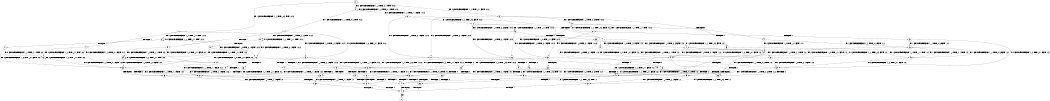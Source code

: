 digraph BCG {
size = "7, 10.5";
center = TRUE;
node [shape = circle];
0 [peripheries = 2];
0 -> 1 [label = "EX !1 !ATOMIC_EXCH_BRANCH (1, +1, TRUE, +0, 3, TRUE) !:0:1:2:"];
0 -> 2 [label = "EX !2 !ATOMIC_EXCH_BRANCH (1, +0, TRUE, +0, 1, TRUE) !:0:1:2:"];
0 -> 3 [label = "EX !0 !ATOMIC_EXCH_BRANCH (1, +1, TRUE, +1, 1, FALSE) !:0:1:2:"];
1 -> 4 [label = "TERMINATE !1"];
1 -> 5 [label = "EX !2 !ATOMIC_EXCH_BRANCH (1, +0, TRUE, +0, 1, FALSE) !:0:1:2:"];
1 -> 6 [label = "EX !0 !ATOMIC_EXCH_BRANCH (1, +1, TRUE, +1, 1, TRUE) !:0:1:2:"];
2 -> 7 [label = "EX !1 !ATOMIC_EXCH_BRANCH (1, +1, TRUE, +0, 3, TRUE) !:0:1:2:"];
2 -> 8 [label = "EX !0 !ATOMIC_EXCH_BRANCH (1, +1, TRUE, +1, 1, FALSE) !:0:1:2:"];
2 -> 2 [label = "EX !2 !ATOMIC_EXCH_BRANCH (1, +0, TRUE, +0, 1, TRUE) !:0:1:2:"];
3 -> 9 [label = "TERMINATE !0"];
3 -> 10 [label = "EX !1 !ATOMIC_EXCH_BRANCH (1, +1, TRUE, +0, 3, FALSE) !:0:1:2:"];
3 -> 11 [label = "EX !2 !ATOMIC_EXCH_BRANCH (1, +0, TRUE, +0, 1, FALSE) !:0:1:2:"];
4 -> 12 [label = "EX !2 !ATOMIC_EXCH_BRANCH (1, +0, TRUE, +0, 1, FALSE) !:0:2:"];
4 -> 13 [label = "EX !0 !ATOMIC_EXCH_BRANCH (1, +1, TRUE, +1, 1, TRUE) !:0:2:"];
5 -> 14 [label = "TERMINATE !1"];
5 -> 15 [label = "TERMINATE !2"];
5 -> 16 [label = "EX !0 !ATOMIC_EXCH_BRANCH (1, +1, TRUE, +1, 1, FALSE) !:0:1:2:"];
6 -> 17 [label = "TERMINATE !1"];
6 -> 18 [label = "EX !2 !ATOMIC_EXCH_BRANCH (1, +0, TRUE, +0, 1, FALSE) !:0:1:2:"];
6 -> 6 [label = "EX !0 !ATOMIC_EXCH_BRANCH (1, +1, TRUE, +1, 1, TRUE) !:0:1:2:"];
7 -> 19 [label = "TERMINATE !1"];
7 -> 20 [label = "EX !0 !ATOMIC_EXCH_BRANCH (1, +1, TRUE, +1, 1, TRUE) !:0:1:2:"];
7 -> 5 [label = "EX !2 !ATOMIC_EXCH_BRANCH (1, +0, TRUE, +0, 1, FALSE) !:0:1:2:"];
8 -> 21 [label = "TERMINATE !0"];
8 -> 22 [label = "EX !1 !ATOMIC_EXCH_BRANCH (1, +1, TRUE, +0, 3, FALSE) !:0:1:2:"];
8 -> 11 [label = "EX !2 !ATOMIC_EXCH_BRANCH (1, +0, TRUE, +0, 1, FALSE) !:0:1:2:"];
9 -> 23 [label = "EX !1 !ATOMIC_EXCH_BRANCH (1, +1, TRUE, +0, 3, FALSE) !:1:2:"];
9 -> 24 [label = "EX !2 !ATOMIC_EXCH_BRANCH (1, +0, TRUE, +0, 1, FALSE) !:1:2:"];
10 -> 25 [label = "TERMINATE !0"];
10 -> 26 [label = "EX !2 !ATOMIC_EXCH_BRANCH (1, +0, TRUE, +0, 1, FALSE) !:0:1:2:"];
10 -> 27 [label = "EX !1 !ATOMIC_EXCH_BRANCH (1, +1, TRUE, +1, 1, TRUE) !:0:1:2:"];
11 -> 28 [label = "TERMINATE !2"];
11 -> 29 [label = "TERMINATE !0"];
11 -> 16 [label = "EX !1 !ATOMIC_EXCH_BRANCH (1, +1, TRUE, +0, 3, TRUE) !:0:1:2:"];
12 -> 30 [label = "TERMINATE !2"];
12 -> 31 [label = "EX !0 !ATOMIC_EXCH_BRANCH (1, +1, TRUE, +1, 1, FALSE) !:0:2:"];
13 -> 32 [label = "EX !2 !ATOMIC_EXCH_BRANCH (1, +0, TRUE, +0, 1, FALSE) !:0:2:"];
13 -> 13 [label = "EX !0 !ATOMIC_EXCH_BRANCH (1, +1, TRUE, +1, 1, TRUE) !:0:2:"];
14 -> 30 [label = "TERMINATE !2"];
14 -> 31 [label = "EX !0 !ATOMIC_EXCH_BRANCH (1, +1, TRUE, +1, 1, FALSE) !:0:2:"];
15 -> 30 [label = "TERMINATE !1"];
15 -> 33 [label = "EX !0 !ATOMIC_EXCH_BRANCH (1, +1, TRUE, +1, 1, FALSE) !:0:1:"];
16 -> 34 [label = "TERMINATE !1"];
16 -> 35 [label = "TERMINATE !2"];
16 -> 36 [label = "TERMINATE !0"];
17 -> 32 [label = "EX !2 !ATOMIC_EXCH_BRANCH (1, +0, TRUE, +0, 1, FALSE) !:0:2:"];
17 -> 13 [label = "EX !0 !ATOMIC_EXCH_BRANCH (1, +1, TRUE, +1, 1, TRUE) !:0:2:"];
18 -> 37 [label = "TERMINATE !1"];
18 -> 38 [label = "TERMINATE !2"];
18 -> 16 [label = "EX !0 !ATOMIC_EXCH_BRANCH (1, +1, TRUE, +1, 1, FALSE) !:0:1:2:"];
19 -> 39 [label = "EX !0 !ATOMIC_EXCH_BRANCH (1, +1, TRUE, +1, 1, TRUE) !:0:2:"];
19 -> 12 [label = "EX !2 !ATOMIC_EXCH_BRANCH (1, +0, TRUE, +0, 1, FALSE) !:0:2:"];
20 -> 40 [label = "TERMINATE !1"];
20 -> 18 [label = "EX !2 !ATOMIC_EXCH_BRANCH (1, +0, TRUE, +0, 1, FALSE) !:0:1:2:"];
20 -> 20 [label = "EX !0 !ATOMIC_EXCH_BRANCH (1, +1, TRUE, +1, 1, TRUE) !:0:1:2:"];
21 -> 41 [label = "EX !1 !ATOMIC_EXCH_BRANCH (1, +1, TRUE, +0, 3, FALSE) !:1:2:"];
21 -> 24 [label = "EX !2 !ATOMIC_EXCH_BRANCH (1, +0, TRUE, +0, 1, FALSE) !:1:2:"];
22 -> 42 [label = "TERMINATE !0"];
22 -> 26 [label = "EX !2 !ATOMIC_EXCH_BRANCH (1, +0, TRUE, +0, 1, FALSE) !:0:1:2:"];
22 -> 43 [label = "EX !1 !ATOMIC_EXCH_BRANCH (1, +1, TRUE, +1, 1, TRUE) !:0:1:2:"];
23 -> 44 [label = "EX !2 !ATOMIC_EXCH_BRANCH (1, +0, TRUE, +0, 1, FALSE) !:1:2:"];
23 -> 45 [label = "EX !1 !ATOMIC_EXCH_BRANCH (1, +1, TRUE, +1, 1, TRUE) !:1:2:"];
24 -> 46 [label = "TERMINATE !2"];
24 -> 47 [label = "EX !1 !ATOMIC_EXCH_BRANCH (1, +1, TRUE, +0, 3, TRUE) !:1:2:"];
25 -> 44 [label = "EX !2 !ATOMIC_EXCH_BRANCH (1, +0, TRUE, +0, 1, FALSE) !:1:2:"];
25 -> 45 [label = "EX !1 !ATOMIC_EXCH_BRANCH (1, +1, TRUE, +1, 1, TRUE) !:1:2:"];
26 -> 48 [label = "TERMINATE !2"];
26 -> 49 [label = "TERMINATE !0"];
26 -> 16 [label = "EX !1 !ATOMIC_EXCH_BRANCH (1, +1, TRUE, +1, 1, FALSE) !:0:1:2:"];
27 -> 50 [label = "TERMINATE !0"];
27 -> 51 [label = "EX !2 !ATOMIC_EXCH_BRANCH (1, +0, TRUE, +0, 1, FALSE) !:0:1:2:"];
27 -> 10 [label = "EX !1 !ATOMIC_EXCH_BRANCH (1, +1, TRUE, +0, 3, FALSE) !:0:1:2:"];
28 -> 46 [label = "TERMINATE !0"];
28 -> 33 [label = "EX !1 !ATOMIC_EXCH_BRANCH (1, +1, TRUE, +0, 3, TRUE) !:0:1:"];
29 -> 46 [label = "TERMINATE !2"];
29 -> 47 [label = "EX !1 !ATOMIC_EXCH_BRANCH (1, +1, TRUE, +0, 3, TRUE) !:1:2:"];
30 -> 52 [label = "EX !0 !ATOMIC_EXCH_BRANCH (1, +1, TRUE, +1, 1, FALSE) !:0:"];
31 -> 53 [label = "TERMINATE !2"];
31 -> 54 [label = "TERMINATE !0"];
32 -> 55 [label = "TERMINATE !2"];
32 -> 31 [label = "EX !0 !ATOMIC_EXCH_BRANCH (1, +1, TRUE, +1, 1, FALSE) !:0:2:"];
33 -> 53 [label = "TERMINATE !1"];
33 -> 56 [label = "TERMINATE !0"];
34 -> 53 [label = "TERMINATE !2"];
34 -> 54 [label = "TERMINATE !0"];
35 -> 53 [label = "TERMINATE !1"];
35 -> 56 [label = "TERMINATE !0"];
36 -> 54 [label = "TERMINATE !1"];
36 -> 56 [label = "TERMINATE !2"];
37 -> 55 [label = "TERMINATE !2"];
37 -> 31 [label = "EX !0 !ATOMIC_EXCH_BRANCH (1, +1, TRUE, +1, 1, FALSE) !:0:2:"];
38 -> 55 [label = "TERMINATE !1"];
38 -> 33 [label = "EX !0 !ATOMIC_EXCH_BRANCH (1, +1, TRUE, +1, 1, FALSE) !:0:1:"];
39 -> 32 [label = "EX !2 !ATOMIC_EXCH_BRANCH (1, +0, TRUE, +0, 1, FALSE) !:0:2:"];
39 -> 39 [label = "EX !0 !ATOMIC_EXCH_BRANCH (1, +1, TRUE, +1, 1, TRUE) !:0:2:"];
40 -> 32 [label = "EX !2 !ATOMIC_EXCH_BRANCH (1, +0, TRUE, +0, 1, FALSE) !:0:2:"];
40 -> 39 [label = "EX !0 !ATOMIC_EXCH_BRANCH (1, +1, TRUE, +1, 1, TRUE) !:0:2:"];
41 -> 44 [label = "EX !2 !ATOMIC_EXCH_BRANCH (1, +0, TRUE, +0, 1, FALSE) !:1:2:"];
41 -> 57 [label = "EX !1 !ATOMIC_EXCH_BRANCH (1, +1, TRUE, +1, 1, TRUE) !:1:2:"];
42 -> 44 [label = "EX !2 !ATOMIC_EXCH_BRANCH (1, +0, TRUE, +0, 1, FALSE) !:1:2:"];
42 -> 57 [label = "EX !1 !ATOMIC_EXCH_BRANCH (1, +1, TRUE, +1, 1, TRUE) !:1:2:"];
43 -> 58 [label = "TERMINATE !0"];
43 -> 51 [label = "EX !2 !ATOMIC_EXCH_BRANCH (1, +0, TRUE, +0, 1, FALSE) !:0:1:2:"];
43 -> 22 [label = "EX !1 !ATOMIC_EXCH_BRANCH (1, +1, TRUE, +0, 3, FALSE) !:0:1:2:"];
44 -> 59 [label = "TERMINATE !2"];
44 -> 47 [label = "EX !1 !ATOMIC_EXCH_BRANCH (1, +1, TRUE, +1, 1, FALSE) !:1:2:"];
45 -> 60 [label = "EX !2 !ATOMIC_EXCH_BRANCH (1, +0, TRUE, +0, 1, FALSE) !:1:2:"];
45 -> 23 [label = "EX !1 !ATOMIC_EXCH_BRANCH (1, +1, TRUE, +0, 3, FALSE) !:1:2:"];
46 -> 61 [label = "EX !1 !ATOMIC_EXCH_BRANCH (1, +1, TRUE, +0, 3, TRUE) !:1:"];
47 -> 54 [label = "TERMINATE !1"];
47 -> 56 [label = "TERMINATE !2"];
48 -> 59 [label = "TERMINATE !0"];
48 -> 33 [label = "EX !1 !ATOMIC_EXCH_BRANCH (1, +1, TRUE, +1, 1, FALSE) !:0:1:"];
49 -> 59 [label = "TERMINATE !2"];
49 -> 47 [label = "EX !1 !ATOMIC_EXCH_BRANCH (1, +1, TRUE, +1, 1, FALSE) !:1:2:"];
50 -> 60 [label = "EX !2 !ATOMIC_EXCH_BRANCH (1, +0, TRUE, +0, 1, FALSE) !:1:2:"];
50 -> 23 [label = "EX !1 !ATOMIC_EXCH_BRANCH (1, +1, TRUE, +0, 3, FALSE) !:1:2:"];
51 -> 62 [label = "TERMINATE !2"];
51 -> 63 [label = "TERMINATE !0"];
51 -> 16 [label = "EX !1 !ATOMIC_EXCH_BRANCH (1, +1, TRUE, +0, 3, TRUE) !:0:1:2:"];
52 -> 64 [label = "TERMINATE !0"];
53 -> 64 [label = "TERMINATE !0"];
54 -> 64 [label = "TERMINATE !2"];
55 -> 52 [label = "EX !0 !ATOMIC_EXCH_BRANCH (1, +1, TRUE, +1, 1, FALSE) !:0:"];
56 -> 64 [label = "TERMINATE !1"];
57 -> 60 [label = "EX !2 !ATOMIC_EXCH_BRANCH (1, +0, TRUE, +0, 1, FALSE) !:1:2:"];
57 -> 41 [label = "EX !1 !ATOMIC_EXCH_BRANCH (1, +1, TRUE, +0, 3, FALSE) !:1:2:"];
58 -> 60 [label = "EX !2 !ATOMIC_EXCH_BRANCH (1, +0, TRUE, +0, 1, FALSE) !:1:2:"];
58 -> 41 [label = "EX !1 !ATOMIC_EXCH_BRANCH (1, +1, TRUE, +0, 3, FALSE) !:1:2:"];
59 -> 61 [label = "EX !1 !ATOMIC_EXCH_BRANCH (1, +1, TRUE, +1, 1, FALSE) !:1:"];
60 -> 65 [label = "TERMINATE !2"];
60 -> 47 [label = "EX !1 !ATOMIC_EXCH_BRANCH (1, +1, TRUE, +0, 3, TRUE) !:1:2:"];
61 -> 64 [label = "TERMINATE !1"];
62 -> 65 [label = "TERMINATE !0"];
62 -> 33 [label = "EX !1 !ATOMIC_EXCH_BRANCH (1, +1, TRUE, +0, 3, TRUE) !:0:1:"];
63 -> 65 [label = "TERMINATE !2"];
63 -> 47 [label = "EX !1 !ATOMIC_EXCH_BRANCH (1, +1, TRUE, +0, 3, TRUE) !:1:2:"];
64 -> 66 [label = "exit"];
65 -> 61 [label = "EX !1 !ATOMIC_EXCH_BRANCH (1, +1, TRUE, +0, 3, TRUE) !:1:"];
}
